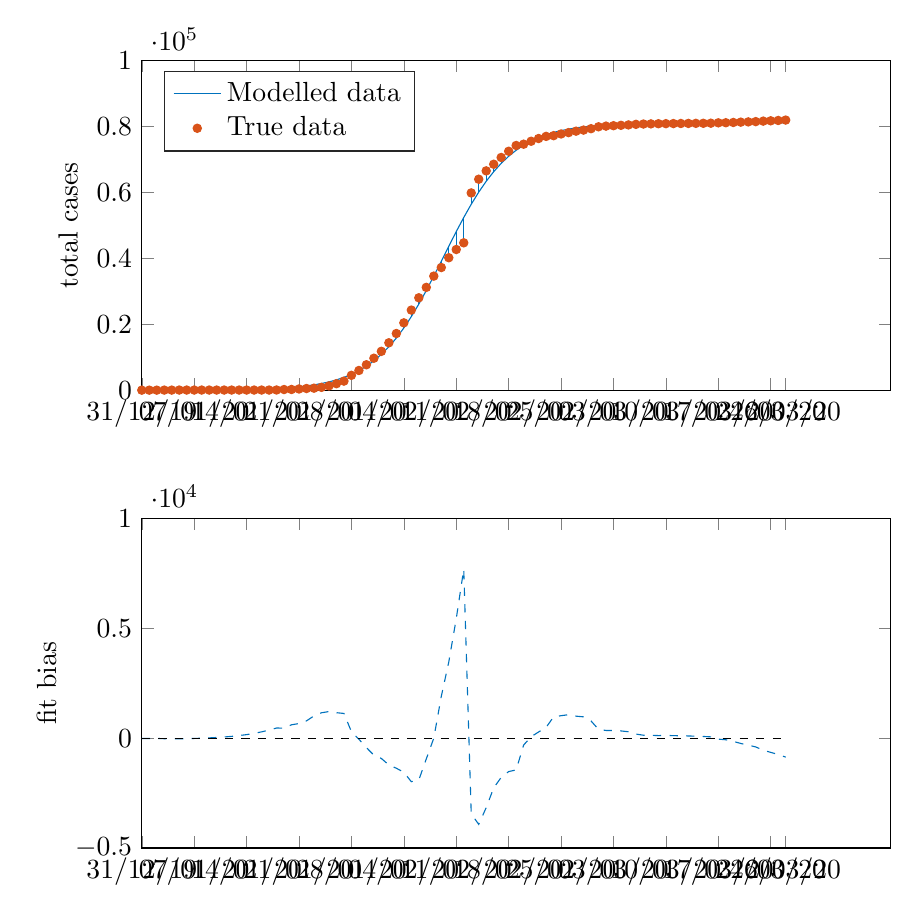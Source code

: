 % This file was created by matlab2tikz.
% Minimal pgfplots version: 1.3
%
\definecolor{mycolor1}{rgb}{0.0,0.447,0.741}%
\definecolor{mycolor2}{rgb}{0.85,0.325,0.098}%
%
\begin{tikzpicture}

\begin{axis}[%
width=9.509cm,
height=4.186cm,
at={(0cm,5.814cm)},
scale only axis,
xmin=0,
xmax=100,
xtick={0,7,14,21,28,35,42,49,56,63,70,77,84,86},
xticklabels={{31/12/19},{07/01/20},{14/01/20},{21/01/20},{28/01/20},{04/02/20},{11/02/20},{18/02/20},{25/02/20},{03/03/20},{10/03/20},{17/03/20},{24/03/20},{26/03/20}},
ymin=0,
ymax=100000,
ylabel={total cases},
legend style={at={(0.03,0.97)},anchor=north west,legend cell align=left,align=left,draw=white!15!black}
]
\addplot [color=mycolor1,solid]
  table[row sep=crcr]{%
0	10\\
1	12\\
2	15\\
3	19\\
4	24\\
5	29\\
6	37\\
7	46\\
8	58\\
9	72\\
10	90\\
11	113\\
12	141\\
13	177\\
14	221\\
15	277\\
16	346\\
17	433\\
18	541\\
19	675\\
20	844\\
21	1053\\
22	1313\\
23	1637\\
24	2038\\
25	2534\\
26	3147\\
27	3900\\
28	4822\\
29	5945\\
30	7305\\
31	8939\\
32	10885\\
33	13177\\
34	15842\\
35	18897\\
36	22339\\
37	26145\\
38	30265\\
39	34625\\
40	39131\\
41	43671\\
42	48134\\
43	52415\\
44	56425\\
45	60099\\
46	63398\\
47	66306\\
48	68830\\
49	70988\\
50	72813\\
51	74340\\
52	75608\\
53	76652\\
54	77507\\
55	78204\\
56	78771\\
57	79229\\
58	79599\\
59	79898\\
60	80138\\
61	80331\\
62	80485\\
63	80609\\
64	80709\\
65	80789\\
66	80852\\
67	80903\\
68	80944\\
69	80977\\
70	81003\\
71	81024\\
72	81040\\
73	81054\\
74	81064\\
75	81073\\
76	81080\\
77	81085\\
78	81090\\
79	81093\\
80	81096\\
81	81098\\
82	81100\\
83	81101\\
84	81102\\
85	81103\\
86	81104\\
};
\addlegendentry{Modelled data};

\addplot[only marks,mark=*,mark options={},mark size=1.5pt,color=mycolor2] plot table[row sep=crcr,]{%
0	27\\
1	27\\
2	27\\
3	44\\
4	44\\
5	59\\
6	59\\
7	59\\
8	59\\
9	59\\
10	59\\
11	59\\
12	59\\
13	59\\
14	59\\
15	59\\
16	59\\
17	63\\
18	80\\
19	216\\
20	235\\
21	386\\
22	526\\
23	623\\
24	882\\
25	1323\\
26	1988\\
27	2775\\
28	4528\\
29	5994\\
30	7734\\
31	9714\\
32	11809\\
33	14399\\
34	17211\\
35	20448\\
36	24320\\
37	28047\\
38	31207\\
39	34625\\
40	37232\\
41	40206\\
42	42696\\
43	44724\\
44	59865\\
45	64021\\
46	66559\\
47	68566\\
48	70618\\
49	72508\\
50	74258\\
51	74652\\
52	75543\\
53	76369\\
54	77016\\
55	77234\\
56	77749\\
57	78159\\
58	78598\\
59	78927\\
60	79355\\
61	79929\\
62	80134\\
63	80261\\
64	80380\\
65	80497\\
66	80667\\
67	80768\\
68	80814\\
69	80859\\
70	80879\\
71	80908\\
72	80932\\
73	80954\\
74	80973\\
75	80995\\
76	81020\\
77	81130\\
78	81163\\
79	81238\\
80	81337\\
81	81416\\
82	81499\\
83	81649\\
84	81748\\
85	81847\\
86	81968\\
};
\addlegendentry{True data};

\addplot [color=mycolor1,solid,forget plot]
  table[row sep=crcr]{%
0	27\\
0	10\\
};
\addplot [color=mycolor1,solid,forget plot]
  table[row sep=crcr]{%
1	27\\
1	12\\
};
\addplot [color=mycolor1,solid,forget plot]
  table[row sep=crcr]{%
2	27\\
2	15\\
};
\addplot [color=mycolor1,solid,forget plot]
  table[row sep=crcr]{%
3	44\\
3	19\\
};
\addplot [color=mycolor1,solid,forget plot]
  table[row sep=crcr]{%
4	44\\
4	24\\
};
\addplot [color=mycolor1,solid,forget plot]
  table[row sep=crcr]{%
5	59\\
5	29\\
};
\addplot [color=mycolor1,solid,forget plot]
  table[row sep=crcr]{%
6	59\\
6	37\\
};
\addplot [color=mycolor1,solid,forget plot]
  table[row sep=crcr]{%
7	59\\
7	46\\
};
\addplot [color=mycolor1,solid,forget plot]
  table[row sep=crcr]{%
8	59\\
8	58\\
};
\addplot [color=mycolor1,solid,forget plot]
  table[row sep=crcr]{%
9	59\\
9	72\\
};
\addplot [color=mycolor1,solid,forget plot]
  table[row sep=crcr]{%
10	59\\
10	90\\
};
\addplot [color=mycolor1,solid,forget plot]
  table[row sep=crcr]{%
11	59\\
11	113\\
};
\addplot [color=mycolor1,solid,forget plot]
  table[row sep=crcr]{%
12	59\\
12	141\\
};
\addplot [color=mycolor1,solid,forget plot]
  table[row sep=crcr]{%
13	59\\
13	177\\
};
\addplot [color=mycolor1,solid,forget plot]
  table[row sep=crcr]{%
14	59\\
14	221\\
};
\addplot [color=mycolor1,solid,forget plot]
  table[row sep=crcr]{%
15	59\\
15	277\\
};
\addplot [color=mycolor1,solid,forget plot]
  table[row sep=crcr]{%
16	59\\
16	346\\
};
\addplot [color=mycolor1,solid,forget plot]
  table[row sep=crcr]{%
17	63\\
17	433\\
};
\addplot [color=mycolor1,solid,forget plot]
  table[row sep=crcr]{%
18	80\\
18	541\\
};
\addplot [color=mycolor1,solid,forget plot]
  table[row sep=crcr]{%
19	216\\
19	675\\
};
\addplot [color=mycolor1,solid,forget plot]
  table[row sep=crcr]{%
20	235\\
20	844\\
};
\addplot [color=mycolor1,solid,forget plot]
  table[row sep=crcr]{%
21	386\\
21	1053\\
};
\addplot [color=mycolor1,solid,forget plot]
  table[row sep=crcr]{%
22	526\\
22	1313\\
};
\addplot [color=mycolor1,solid,forget plot]
  table[row sep=crcr]{%
23	623\\
23	1637\\
};
\addplot [color=mycolor1,solid,forget plot]
  table[row sep=crcr]{%
24	882\\
24	2038\\
};
\addplot [color=mycolor1,solid,forget plot]
  table[row sep=crcr]{%
25	1323\\
25	2534\\
};
\addplot [color=mycolor1,solid,forget plot]
  table[row sep=crcr]{%
26	1988\\
26	3147\\
};
\addplot [color=mycolor1,solid,forget plot]
  table[row sep=crcr]{%
27	2775\\
27	3900\\
};
\addplot [color=mycolor1,solid,forget plot]
  table[row sep=crcr]{%
28	4528\\
28	4822\\
};
\addplot [color=mycolor1,solid,forget plot]
  table[row sep=crcr]{%
29	5994\\
29	5945\\
};
\addplot [color=mycolor1,solid,forget plot]
  table[row sep=crcr]{%
30	7734\\
30	7305\\
};
\addplot [color=mycolor1,solid,forget plot]
  table[row sep=crcr]{%
31	9714\\
31	8939\\
};
\addplot [color=mycolor1,solid,forget plot]
  table[row sep=crcr]{%
32	11809\\
32	10885\\
};
\addplot [color=mycolor1,solid,forget plot]
  table[row sep=crcr]{%
33	14399\\
33	13177\\
};
\addplot [color=mycolor1,solid,forget plot]
  table[row sep=crcr]{%
34	17211\\
34	15842\\
};
\addplot [color=mycolor1,solid,forget plot]
  table[row sep=crcr]{%
35	20448\\
35	18897\\
};
\addplot [color=mycolor1,solid,forget plot]
  table[row sep=crcr]{%
36	24320\\
36	22339\\
};
\addplot [color=mycolor1,solid,forget plot]
  table[row sep=crcr]{%
37	28047\\
37	26145\\
};
\addplot [color=mycolor1,solid,forget plot]
  table[row sep=crcr]{%
38	31207\\
38	30265\\
};
\addplot [color=mycolor1,solid,forget plot]
  table[row sep=crcr]{%
39	34625\\
39	34625\\
};
\addplot [color=mycolor1,solid,forget plot]
  table[row sep=crcr]{%
40	37232\\
40	39131\\
};
\addplot [color=mycolor1,solid,forget plot]
  table[row sep=crcr]{%
41	40206\\
41	43671\\
};
\addplot [color=mycolor1,solid,forget plot]
  table[row sep=crcr]{%
42	42696\\
42	48134\\
};
\addplot [color=mycolor1,solid,forget plot]
  table[row sep=crcr]{%
43	44724\\
43	52415\\
};
\addplot [color=mycolor1,solid,forget plot]
  table[row sep=crcr]{%
44	59865\\
44	56425\\
};
\addplot [color=mycolor1,solid,forget plot]
  table[row sep=crcr]{%
45	64021\\
45	60099\\
};
\addplot [color=mycolor1,solid,forget plot]
  table[row sep=crcr]{%
46	66559\\
46	63398\\
};
\addplot [color=mycolor1,solid,forget plot]
  table[row sep=crcr]{%
47	68566\\
47	66306\\
};
\addplot [color=mycolor1,solid,forget plot]
  table[row sep=crcr]{%
48	70618\\
48	68830\\
};
\addplot [color=mycolor1,solid,forget plot]
  table[row sep=crcr]{%
49	72508\\
49	70988\\
};
\addplot [color=mycolor1,solid,forget plot]
  table[row sep=crcr]{%
50	74258\\
50	72813\\
};
\addplot [color=mycolor1,solid,forget plot]
  table[row sep=crcr]{%
51	74652\\
51	74340\\
};
\addplot [color=mycolor1,solid,forget plot]
  table[row sep=crcr]{%
52	75543\\
52	75608\\
};
\addplot [color=mycolor1,solid,forget plot]
  table[row sep=crcr]{%
53	76369\\
53	76652\\
};
\addplot [color=mycolor1,solid,forget plot]
  table[row sep=crcr]{%
54	77016\\
54	77507\\
};
\addplot [color=mycolor1,solid,forget plot]
  table[row sep=crcr]{%
55	77234\\
55	78204\\
};
\addplot [color=mycolor1,solid,forget plot]
  table[row sep=crcr]{%
56	77749\\
56	78771\\
};
\addplot [color=mycolor1,solid,forget plot]
  table[row sep=crcr]{%
57	78159\\
57	79229\\
};
\addplot [color=mycolor1,solid,forget plot]
  table[row sep=crcr]{%
58	78598\\
58	79599\\
};
\addplot [color=mycolor1,solid,forget plot]
  table[row sep=crcr]{%
59	78927\\
59	79898\\
};
\addplot [color=mycolor1,solid,forget plot]
  table[row sep=crcr]{%
60	79355\\
60	80138\\
};
\addplot [color=mycolor1,solid,forget plot]
  table[row sep=crcr]{%
61	79929\\
61	80331\\
};
\addplot [color=mycolor1,solid,forget plot]
  table[row sep=crcr]{%
62	80134\\
62	80485\\
};
\addplot [color=mycolor1,solid,forget plot]
  table[row sep=crcr]{%
63	80261\\
63	80609\\
};
\addplot [color=mycolor1,solid,forget plot]
  table[row sep=crcr]{%
64	80380\\
64	80709\\
};
\addplot [color=mycolor1,solid,forget plot]
  table[row sep=crcr]{%
65	80497\\
65	80789\\
};
\addplot [color=mycolor1,solid,forget plot]
  table[row sep=crcr]{%
66	80667\\
66	80852\\
};
\addplot [color=mycolor1,solid,forget plot]
  table[row sep=crcr]{%
67	80768\\
67	80903\\
};
\addplot [color=mycolor1,solid,forget plot]
  table[row sep=crcr]{%
68	80814\\
68	80944\\
};
\addplot [color=mycolor1,solid,forget plot]
  table[row sep=crcr]{%
69	80859\\
69	80977\\
};
\addplot [color=mycolor1,solid,forget plot]
  table[row sep=crcr]{%
70	80879\\
70	81003\\
};
\addplot [color=mycolor1,solid,forget plot]
  table[row sep=crcr]{%
71	80908\\
71	81024\\
};
\addplot [color=mycolor1,solid,forget plot]
  table[row sep=crcr]{%
72	80932\\
72	81040\\
};
\addplot [color=mycolor1,solid,forget plot]
  table[row sep=crcr]{%
73	80954\\
73	81054\\
};
\addplot [color=mycolor1,solid,forget plot]
  table[row sep=crcr]{%
74	80973\\
74	81064\\
};
\addplot [color=mycolor1,solid,forget plot]
  table[row sep=crcr]{%
75	80995\\
75	81073\\
};
\addplot [color=mycolor1,solid,forget plot]
  table[row sep=crcr]{%
76	81020\\
76	81080\\
};
\addplot [color=mycolor1,solid,forget plot]
  table[row sep=crcr]{%
77	81130\\
77	81085\\
};
\addplot [color=mycolor1,solid,forget plot]
  table[row sep=crcr]{%
78	81163\\
78	81090\\
};
\addplot [color=mycolor1,solid,forget plot]
  table[row sep=crcr]{%
79	81238\\
79	81093\\
};
\addplot [color=mycolor1,solid,forget plot]
  table[row sep=crcr]{%
80	81337\\
80	81096\\
};
\addplot [color=mycolor1,solid,forget plot]
  table[row sep=crcr]{%
81	81416\\
81	81098\\
};
\addplot [color=mycolor1,solid,forget plot]
  table[row sep=crcr]{%
82	81499\\
82	81100\\
};
\addplot [color=mycolor1,solid,forget plot]
  table[row sep=crcr]{%
83	81649\\
83	81101\\
};
\addplot [color=mycolor1,solid,forget plot]
  table[row sep=crcr]{%
84	81748\\
84	81102\\
};
\addplot [color=mycolor1,solid,forget plot]
  table[row sep=crcr]{%
85	81847\\
85	81103\\
};
\addplot [color=mycolor1,solid,forget plot]
  table[row sep=crcr]{%
86	81968\\
86	81104\\
};
\end{axis}

\begin{axis}[%
width=9.509cm,
height=4.186cm,
at={(0cm,0cm)},
scale only axis,
xmin=0,
xmax=100,
xtick={0,7,14,21,28,35,42,49,56,63,70,77,84,86},
xticklabels={{31/12/19},{07/01/20},{14/01/20},{21/01/20},{28/01/20},{04/02/20},{11/02/20},{18/02/20},{25/02/20},{03/03/20},{10/03/20},{17/03/20},{24/03/20},{26/03/20}},
ymin=-5000,
ymax=10000,
ylabel={fit bias},
legend style={legend cell align=left,align=left,draw=white!15!black}
]
\addplot [color=mycolor1,dashed,forget plot]
  table[row sep=crcr]{%
0	-17\\
1	-15\\
2	-12\\
3	-25\\
4	-20\\
5	-30\\
6	-22\\
7	-13\\
8	-1\\
9	13\\
10	31\\
11	54\\
12	82\\
13	118\\
14	162\\
15	218\\
16	287\\
17	370\\
18	461\\
19	459\\
20	609\\
21	667\\
22	787\\
23	1014\\
24	1156\\
25	1211\\
26	1159\\
27	1125\\
28	294\\
29	-49\\
30	-429\\
31	-775\\
32	-924\\
33	-1222\\
34	-1369\\
35	-1551\\
36	-1981\\
37	-1902\\
38	-942\\
39	0\\
40	1899\\
41	3465\\
42	5438\\
43	7691\\
44	-3440\\
45	-3922\\
46	-3161\\
47	-2260\\
48	-1788\\
49	-1520\\
50	-1445\\
51	-312\\
52	65\\
53	283\\
54	491\\
55	970\\
56	1022\\
57	1070\\
58	1001\\
59	971\\
60	783\\
61	402\\
62	351\\
63	348\\
64	329\\
65	292\\
66	185\\
67	135\\
68	130\\
69	118\\
70	124\\
71	116\\
72	108\\
73	100\\
74	91\\
75	78\\
76	60\\
77	-45\\
78	-73\\
79	-145\\
80	-241\\
81	-318\\
82	-399\\
83	-548\\
84	-646\\
85	-744\\
86	-864\\
};
\addplot [color=black,dashed,forget plot]
  table[row sep=crcr]{%
0	0\\
86	0\\
};
\end{axis}
\end{tikzpicture}%